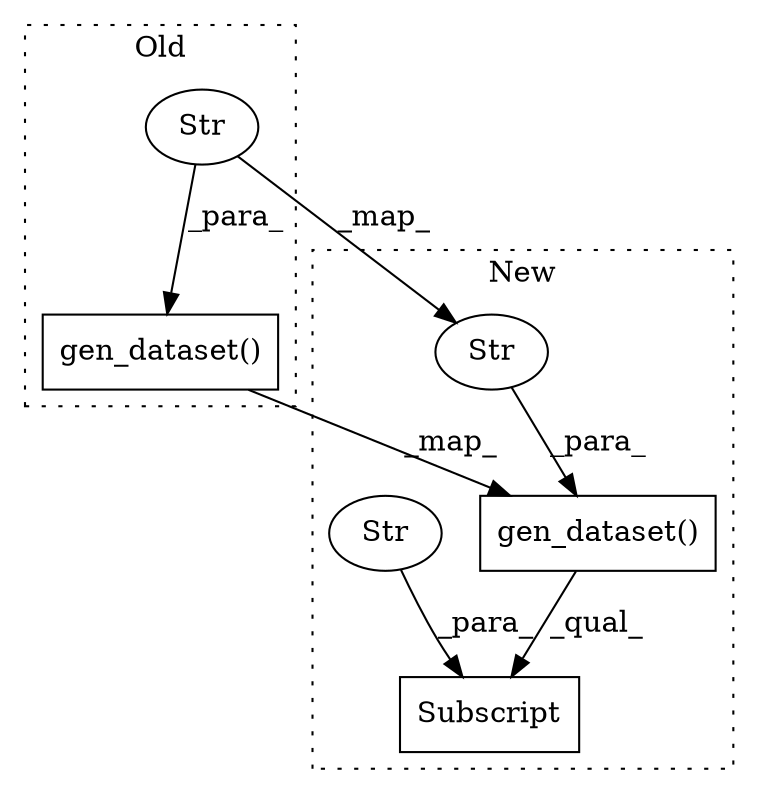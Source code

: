 digraph G {
subgraph cluster0 {
1 [label="gen_dataset()" a="75" s="1605,1644" l="23,1" shape="box"];
3 [label="Str" a="66" s="1636" l="8" shape="ellipse"];
label = "Old";
style="dotted";
}
subgraph cluster1 {
2 [label="gen_dataset()" a="75" s="1647,1686" l="23,1" shape="box"];
4 [label="Str" a="66" s="1678" l="8" shape="ellipse"];
5 [label="Subscript" a="63" s="1647,0" l="61,0" shape="box"];
6 [label="Str" a="66" s="1688" l="19" shape="ellipse"];
label = "New";
style="dotted";
}
1 -> 2 [label="_map_"];
2 -> 5 [label="_qual_"];
3 -> 4 [label="_map_"];
3 -> 1 [label="_para_"];
4 -> 2 [label="_para_"];
6 -> 5 [label="_para_"];
}